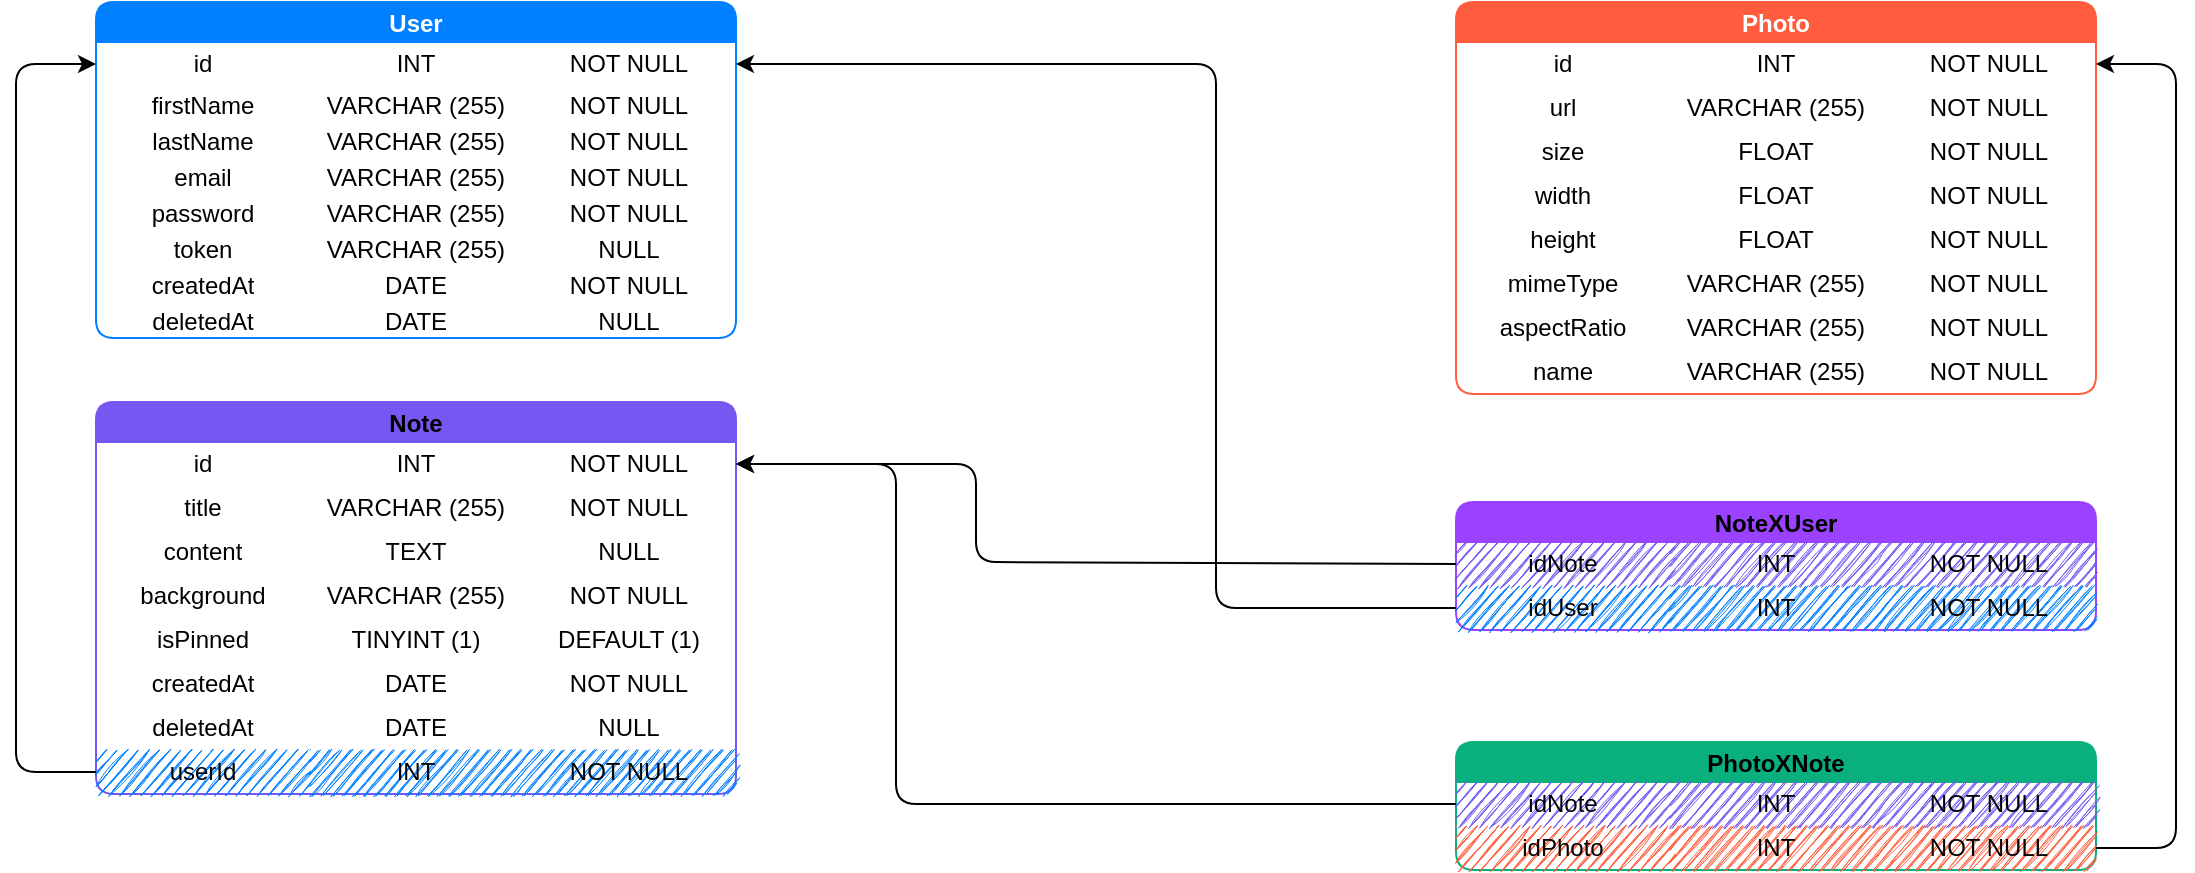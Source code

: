 <mxfile>
    <diagram id="xHjtI5lYbumG9dZo4QJ-" name="Página-1">
        <mxGraphModel dx="1063" dy="782" grid="1" gridSize="10" guides="1" tooltips="1" connect="1" arrows="1" fold="1" page="1" pageScale="1" pageWidth="1169" pageHeight="827" math="0" shadow="0">
            <root>
                <mxCell id="0"/>
                <mxCell id="1" parent="0"/>
                <mxCell id="2" value="User" style="shape=table;startSize=20;container=1;collapsible=0;childLayout=tableLayout;fontStyle=1;align=center;pointerEvents=1;strokeColor=#007FFF;strokeWidth=1;perimeterSpacing=0;swimlaneFillColor=none;fillColor=#007FFF;rounded=1;rowLines=0;columnLines=0;fontColor=#ffffff;sketch=0;" parent="1" vertex="1">
                    <mxGeometry x="80" y="40" width="320" height="168" as="geometry"/>
                </mxCell>
                <mxCell id="3" value="" style="shape=partialRectangle;html=1;whiteSpace=wrap;collapsible=0;dropTarget=0;pointerEvents=0;fillColor=none;top=0;left=0;bottom=0;right=0;points=[[0,0.5],[1,0.5]];portConstraint=eastwest;rounded=1;" parent="2" vertex="1">
                    <mxGeometry y="20" width="320" height="22" as="geometry"/>
                </mxCell>
                <mxCell id="4" value="id" style="shape=partialRectangle;html=1;whiteSpace=wrap;connectable=0;fillColor=none;top=0;left=0;bottom=0;right=0;overflow=hidden;pointerEvents=1;rounded=1;" parent="3" vertex="1">
                    <mxGeometry width="107" height="22" as="geometry">
                        <mxRectangle width="107" height="22" as="alternateBounds"/>
                    </mxGeometry>
                </mxCell>
                <mxCell id="5" value="INT" style="shape=partialRectangle;html=1;whiteSpace=wrap;connectable=0;fillColor=none;top=0;left=0;bottom=0;right=0;overflow=hidden;pointerEvents=1;rounded=1;" parent="3" vertex="1">
                    <mxGeometry x="107" width="106" height="22" as="geometry">
                        <mxRectangle width="106" height="22" as="alternateBounds"/>
                    </mxGeometry>
                </mxCell>
                <mxCell id="6" value="NOT NULL" style="shape=partialRectangle;html=1;whiteSpace=wrap;connectable=0;fillColor=none;top=0;left=0;bottom=0;right=0;overflow=hidden;pointerEvents=1;rounded=1;" parent="3" vertex="1">
                    <mxGeometry x="213" width="107" height="22" as="geometry">
                        <mxRectangle width="107" height="22" as="alternateBounds"/>
                    </mxGeometry>
                </mxCell>
                <mxCell id="11" value="" style="shape=partialRectangle;html=1;whiteSpace=wrap;collapsible=0;dropTarget=0;pointerEvents=0;fillColor=none;top=0;left=0;bottom=0;right=0;points=[[0,0.5],[1,0.5]];portConstraint=eastwest;rounded=1;" parent="2" vertex="1">
                    <mxGeometry y="42" width="320" height="18" as="geometry"/>
                </mxCell>
                <mxCell id="12" value="firstName" style="shape=partialRectangle;html=1;whiteSpace=wrap;connectable=0;fillColor=none;top=0;left=0;bottom=0;right=0;overflow=hidden;pointerEvents=1;rounded=1;" parent="11" vertex="1">
                    <mxGeometry width="107" height="18" as="geometry">
                        <mxRectangle width="107" height="18" as="alternateBounds"/>
                    </mxGeometry>
                </mxCell>
                <mxCell id="13" value="VARCHAR (255)" style="shape=partialRectangle;html=1;whiteSpace=wrap;connectable=0;fillColor=none;top=0;left=0;bottom=0;right=0;overflow=hidden;pointerEvents=1;rounded=1;" parent="11" vertex="1">
                    <mxGeometry x="107" width="106" height="18" as="geometry">
                        <mxRectangle width="106" height="18" as="alternateBounds"/>
                    </mxGeometry>
                </mxCell>
                <mxCell id="14" value="NOT NULL" style="shape=partialRectangle;html=1;whiteSpace=wrap;connectable=0;fillColor=none;top=0;left=0;bottom=0;right=0;overflow=hidden;pointerEvents=1;rounded=1;" parent="11" vertex="1">
                    <mxGeometry x="213" width="107" height="18" as="geometry">
                        <mxRectangle width="107" height="18" as="alternateBounds"/>
                    </mxGeometry>
                </mxCell>
                <mxCell id="62" style="shape=partialRectangle;html=1;whiteSpace=wrap;collapsible=0;dropTarget=0;pointerEvents=0;fillColor=none;top=0;left=0;bottom=0;right=0;points=[[0,0.5],[1,0.5]];portConstraint=eastwest;rounded=1;" parent="2" vertex="1">
                    <mxGeometry y="60" width="320" height="18" as="geometry"/>
                </mxCell>
                <mxCell id="63" value="lastName" style="shape=partialRectangle;html=1;whiteSpace=wrap;connectable=0;fillColor=none;top=0;left=0;bottom=0;right=0;overflow=hidden;pointerEvents=1;rounded=1;" parent="62" vertex="1">
                    <mxGeometry width="107" height="18" as="geometry">
                        <mxRectangle width="107" height="18" as="alternateBounds"/>
                    </mxGeometry>
                </mxCell>
                <mxCell id="64" value="VARCHAR (255)" style="shape=partialRectangle;html=1;whiteSpace=wrap;connectable=0;fillColor=none;top=0;left=0;bottom=0;right=0;overflow=hidden;pointerEvents=1;rounded=1;" parent="62" vertex="1">
                    <mxGeometry x="107" width="106" height="18" as="geometry">
                        <mxRectangle width="106" height="18" as="alternateBounds"/>
                    </mxGeometry>
                </mxCell>
                <mxCell id="65" value="NOT NULL" style="shape=partialRectangle;html=1;whiteSpace=wrap;connectable=0;fillColor=none;top=0;left=0;bottom=0;right=0;overflow=hidden;pointerEvents=1;rounded=1;" parent="62" vertex="1">
                    <mxGeometry x="213" width="107" height="18" as="geometry">
                        <mxRectangle width="107" height="18" as="alternateBounds"/>
                    </mxGeometry>
                </mxCell>
                <mxCell id="198" style="shape=partialRectangle;html=1;whiteSpace=wrap;collapsible=0;dropTarget=0;pointerEvents=0;fillColor=none;top=0;left=0;bottom=0;right=0;points=[[0,0.5],[1,0.5]];portConstraint=eastwest;rounded=1;" vertex="1" parent="2">
                    <mxGeometry y="78" width="320" height="18" as="geometry"/>
                </mxCell>
                <mxCell id="199" value="email" style="shape=partialRectangle;html=1;whiteSpace=wrap;connectable=0;fillColor=none;top=0;left=0;bottom=0;right=0;overflow=hidden;pointerEvents=1;rounded=1;" vertex="1" parent="198">
                    <mxGeometry width="107" height="18" as="geometry">
                        <mxRectangle width="107" height="18" as="alternateBounds"/>
                    </mxGeometry>
                </mxCell>
                <mxCell id="200" value="VARCHAR (255)" style="shape=partialRectangle;html=1;whiteSpace=wrap;connectable=0;fillColor=none;top=0;left=0;bottom=0;right=0;overflow=hidden;pointerEvents=1;rounded=1;" vertex="1" parent="198">
                    <mxGeometry x="107" width="106" height="18" as="geometry">
                        <mxRectangle width="106" height="18" as="alternateBounds"/>
                    </mxGeometry>
                </mxCell>
                <mxCell id="201" value="NOT NULL" style="shape=partialRectangle;html=1;whiteSpace=wrap;connectable=0;fillColor=none;top=0;left=0;bottom=0;right=0;overflow=hidden;pointerEvents=1;rounded=1;" vertex="1" parent="198">
                    <mxGeometry x="213" width="107" height="18" as="geometry">
                        <mxRectangle width="107" height="18" as="alternateBounds"/>
                    </mxGeometry>
                </mxCell>
                <mxCell id="54" style="shape=partialRectangle;html=1;whiteSpace=wrap;collapsible=0;dropTarget=0;pointerEvents=0;fillColor=none;top=0;left=0;bottom=0;right=0;points=[[0,0.5],[1,0.5]];portConstraint=eastwest;rounded=1;" parent="2" vertex="1">
                    <mxGeometry y="96" width="320" height="18" as="geometry"/>
                </mxCell>
                <mxCell id="55" value="password" style="shape=partialRectangle;html=1;whiteSpace=wrap;connectable=0;fillColor=none;top=0;left=0;bottom=0;right=0;overflow=hidden;pointerEvents=1;rounded=1;" parent="54" vertex="1">
                    <mxGeometry width="107" height="18" as="geometry">
                        <mxRectangle width="107" height="18" as="alternateBounds"/>
                    </mxGeometry>
                </mxCell>
                <mxCell id="56" value="VARCHAR (255)" style="shape=partialRectangle;html=1;whiteSpace=wrap;connectable=0;fillColor=none;top=0;left=0;bottom=0;right=0;overflow=hidden;pointerEvents=1;rounded=1;" parent="54" vertex="1">
                    <mxGeometry x="107" width="106" height="18" as="geometry">
                        <mxRectangle width="106" height="18" as="alternateBounds"/>
                    </mxGeometry>
                </mxCell>
                <mxCell id="57" value="NOT NULL" style="shape=partialRectangle;html=1;whiteSpace=wrap;connectable=0;fillColor=none;top=0;left=0;bottom=0;right=0;overflow=hidden;pointerEvents=1;rounded=1;" parent="54" vertex="1">
                    <mxGeometry x="213" width="107" height="18" as="geometry">
                        <mxRectangle width="107" height="18" as="alternateBounds"/>
                    </mxGeometry>
                </mxCell>
                <mxCell id="194" style="shape=partialRectangle;html=1;whiteSpace=wrap;collapsible=0;dropTarget=0;pointerEvents=0;fillColor=none;top=0;left=0;bottom=0;right=0;points=[[0,0.5],[1,0.5]];portConstraint=eastwest;rounded=1;" parent="2" vertex="1">
                    <mxGeometry y="114" width="320" height="18" as="geometry"/>
                </mxCell>
                <mxCell id="195" value="token" style="shape=partialRectangle;html=1;whiteSpace=wrap;connectable=0;fillColor=none;top=0;left=0;bottom=0;right=0;overflow=hidden;pointerEvents=1;rounded=1;" parent="194" vertex="1">
                    <mxGeometry width="107" height="18" as="geometry">
                        <mxRectangle width="107" height="18" as="alternateBounds"/>
                    </mxGeometry>
                </mxCell>
                <mxCell id="196" value="VARCHAR (255)" style="shape=partialRectangle;html=1;whiteSpace=wrap;connectable=0;fillColor=none;top=0;left=0;bottom=0;right=0;overflow=hidden;pointerEvents=1;rounded=1;" parent="194" vertex="1">
                    <mxGeometry x="107" width="106" height="18" as="geometry">
                        <mxRectangle width="106" height="18" as="alternateBounds"/>
                    </mxGeometry>
                </mxCell>
                <mxCell id="197" value="NULL" style="shape=partialRectangle;html=1;whiteSpace=wrap;connectable=0;fillColor=none;top=0;left=0;bottom=0;right=0;overflow=hidden;pointerEvents=1;rounded=1;" parent="194" vertex="1">
                    <mxGeometry x="213" width="107" height="18" as="geometry">
                        <mxRectangle width="107" height="18" as="alternateBounds"/>
                    </mxGeometry>
                </mxCell>
                <mxCell id="99" style="shape=partialRectangle;html=1;whiteSpace=wrap;collapsible=0;dropTarget=0;pointerEvents=0;fillColor=none;top=0;left=0;bottom=0;right=0;points=[[0,0.5],[1,0.5]];portConstraint=eastwest;rounded=1;" parent="2" vertex="1">
                    <mxGeometry y="132" width="320" height="18" as="geometry"/>
                </mxCell>
                <mxCell id="100" value="createdAt" style="shape=partialRectangle;html=1;whiteSpace=wrap;connectable=0;fillColor=none;top=0;left=0;bottom=0;right=0;overflow=hidden;pointerEvents=1;rounded=1;" parent="99" vertex="1">
                    <mxGeometry width="107" height="18" as="geometry">
                        <mxRectangle width="107" height="18" as="alternateBounds"/>
                    </mxGeometry>
                </mxCell>
                <mxCell id="101" value="DATE" style="shape=partialRectangle;html=1;whiteSpace=wrap;connectable=0;fillColor=none;top=0;left=0;bottom=0;right=0;overflow=hidden;pointerEvents=1;rounded=1;" parent="99" vertex="1">
                    <mxGeometry x="107" width="106" height="18" as="geometry">
                        <mxRectangle width="106" height="18" as="alternateBounds"/>
                    </mxGeometry>
                </mxCell>
                <mxCell id="102" value="NOT NULL" style="shape=partialRectangle;html=1;whiteSpace=wrap;connectable=0;fillColor=none;top=0;left=0;bottom=0;right=0;overflow=hidden;pointerEvents=1;rounded=1;" parent="99" vertex="1">
                    <mxGeometry x="213" width="107" height="18" as="geometry">
                        <mxRectangle width="107" height="18" as="alternateBounds"/>
                    </mxGeometry>
                </mxCell>
                <mxCell id="103" style="shape=partialRectangle;html=1;whiteSpace=wrap;collapsible=0;dropTarget=0;pointerEvents=0;fillColor=none;top=0;left=0;bottom=0;right=0;points=[[0,0.5],[1,0.5]];portConstraint=eastwest;rounded=1;" parent="2" vertex="1">
                    <mxGeometry y="150" width="320" height="18" as="geometry"/>
                </mxCell>
                <mxCell id="104" value="deletedAt" style="shape=partialRectangle;html=1;whiteSpace=wrap;connectable=0;fillColor=none;top=0;left=0;bottom=0;right=0;overflow=hidden;pointerEvents=1;rounded=1;" parent="103" vertex="1">
                    <mxGeometry width="107" height="18" as="geometry">
                        <mxRectangle width="107" height="18" as="alternateBounds"/>
                    </mxGeometry>
                </mxCell>
                <mxCell id="105" value="DATE" style="shape=partialRectangle;html=1;whiteSpace=wrap;connectable=0;fillColor=none;top=0;left=0;bottom=0;right=0;overflow=hidden;pointerEvents=1;rounded=1;" parent="103" vertex="1">
                    <mxGeometry x="107" width="106" height="18" as="geometry">
                        <mxRectangle width="106" height="18" as="alternateBounds"/>
                    </mxGeometry>
                </mxCell>
                <mxCell id="106" value="NULL" style="shape=partialRectangle;html=1;whiteSpace=wrap;connectable=0;fillColor=none;top=0;left=0;bottom=0;right=0;overflow=hidden;pointerEvents=1;rounded=1;" parent="103" vertex="1">
                    <mxGeometry x="213" width="107" height="18" as="geometry">
                        <mxRectangle width="107" height="18" as="alternateBounds"/>
                    </mxGeometry>
                </mxCell>
                <mxCell id="66" value="Photo" style="shape=table;startSize=20;container=1;collapsible=0;childLayout=tableLayout;fontStyle=1;align=center;pointerEvents=1;strokeColor=#FF5D3D;strokeWidth=1;perimeterSpacing=0;swimlaneFillColor=none;fillColor=#FF5D3D;rounded=1;rowLines=0;columnLines=0;fontColor=#ffffff;" parent="1" vertex="1">
                    <mxGeometry x="760" y="40" width="320" height="196" as="geometry"/>
                </mxCell>
                <mxCell id="67" value="" style="shape=partialRectangle;html=1;whiteSpace=wrap;collapsible=0;dropTarget=0;pointerEvents=0;fillColor=none;top=0;left=0;bottom=0;right=0;points=[[0,0.5],[1,0.5]];portConstraint=eastwest;rounded=1;" parent="66" vertex="1">
                    <mxGeometry y="20" width="320" height="22" as="geometry"/>
                </mxCell>
                <mxCell id="68" value="id" style="shape=partialRectangle;html=1;whiteSpace=wrap;connectable=0;fillColor=none;top=0;left=0;bottom=0;right=0;overflow=hidden;pointerEvents=1;rounded=1;" parent="67" vertex="1">
                    <mxGeometry width="107" height="22" as="geometry">
                        <mxRectangle width="107" height="22" as="alternateBounds"/>
                    </mxGeometry>
                </mxCell>
                <mxCell id="69" value="INT" style="shape=partialRectangle;html=1;whiteSpace=wrap;connectable=0;fillColor=none;top=0;left=0;bottom=0;right=0;overflow=hidden;pointerEvents=1;rounded=1;" parent="67" vertex="1">
                    <mxGeometry x="107" width="106" height="22" as="geometry">
                        <mxRectangle width="106" height="22" as="alternateBounds"/>
                    </mxGeometry>
                </mxCell>
                <mxCell id="70" value="NOT NULL" style="shape=partialRectangle;html=1;whiteSpace=wrap;connectable=0;fillColor=none;top=0;left=0;bottom=0;right=0;overflow=hidden;pointerEvents=1;rounded=1;" parent="67" vertex="1">
                    <mxGeometry x="213" width="107" height="22" as="geometry">
                        <mxRectangle width="107" height="22" as="alternateBounds"/>
                    </mxGeometry>
                </mxCell>
                <mxCell id="71" style="shape=partialRectangle;html=1;whiteSpace=wrap;collapsible=0;dropTarget=0;pointerEvents=0;fillColor=none;top=0;left=0;bottom=0;right=0;points=[[0,0.5],[1,0.5]];portConstraint=eastwest;rounded=1;" parent="66" vertex="1">
                    <mxGeometry y="42" width="320" height="22" as="geometry"/>
                </mxCell>
                <mxCell id="72" value="url" style="shape=partialRectangle;html=1;whiteSpace=wrap;connectable=0;fillColor=none;top=0;left=0;bottom=0;right=0;overflow=hidden;pointerEvents=1;rounded=1;" parent="71" vertex="1">
                    <mxGeometry width="107" height="22" as="geometry">
                        <mxRectangle width="107" height="22" as="alternateBounds"/>
                    </mxGeometry>
                </mxCell>
                <mxCell id="73" value="VARCHAR (255)" style="shape=partialRectangle;html=1;whiteSpace=wrap;connectable=0;fillColor=none;top=0;left=0;bottom=0;right=0;overflow=hidden;pointerEvents=1;rounded=1;" parent="71" vertex="1">
                    <mxGeometry x="107" width="106" height="22" as="geometry">
                        <mxRectangle width="106" height="22" as="alternateBounds"/>
                    </mxGeometry>
                </mxCell>
                <mxCell id="74" value="NOT NULL" style="shape=partialRectangle;html=1;whiteSpace=wrap;connectable=0;fillColor=none;top=0;left=0;bottom=0;right=0;overflow=hidden;pointerEvents=1;rounded=1;" parent="71" vertex="1">
                    <mxGeometry x="213" width="107" height="22" as="geometry">
                        <mxRectangle width="107" height="22" as="alternateBounds"/>
                    </mxGeometry>
                </mxCell>
                <mxCell id="75" style="shape=partialRectangle;html=1;whiteSpace=wrap;collapsible=0;dropTarget=0;pointerEvents=0;fillColor=none;top=0;left=0;bottom=0;right=0;points=[[0,0.5],[1,0.5]];portConstraint=eastwest;rounded=1;" parent="66" vertex="1">
                    <mxGeometry y="64" width="320" height="22" as="geometry"/>
                </mxCell>
                <mxCell id="76" value="size" style="shape=partialRectangle;html=1;whiteSpace=wrap;connectable=0;fillColor=none;top=0;left=0;bottom=0;right=0;overflow=hidden;pointerEvents=1;rounded=1;" parent="75" vertex="1">
                    <mxGeometry width="107" height="22" as="geometry">
                        <mxRectangle width="107" height="22" as="alternateBounds"/>
                    </mxGeometry>
                </mxCell>
                <mxCell id="77" value="FLOAT" style="shape=partialRectangle;html=1;whiteSpace=wrap;connectable=0;fillColor=none;top=0;left=0;bottom=0;right=0;overflow=hidden;pointerEvents=1;rounded=1;" parent="75" vertex="1">
                    <mxGeometry x="107" width="106" height="22" as="geometry">
                        <mxRectangle width="106" height="22" as="alternateBounds"/>
                    </mxGeometry>
                </mxCell>
                <mxCell id="78" value="NOT NULL" style="shape=partialRectangle;html=1;whiteSpace=wrap;connectable=0;fillColor=none;top=0;left=0;bottom=0;right=0;overflow=hidden;pointerEvents=1;rounded=1;" parent="75" vertex="1">
                    <mxGeometry x="213" width="107" height="22" as="geometry">
                        <mxRectangle width="107" height="22" as="alternateBounds"/>
                    </mxGeometry>
                </mxCell>
                <mxCell id="79" style="shape=partialRectangle;html=1;whiteSpace=wrap;collapsible=0;dropTarget=0;pointerEvents=0;fillColor=none;top=0;left=0;bottom=0;right=0;points=[[0,0.5],[1,0.5]];portConstraint=eastwest;rounded=1;" parent="66" vertex="1">
                    <mxGeometry y="86" width="320" height="22" as="geometry"/>
                </mxCell>
                <mxCell id="80" value="width" style="shape=partialRectangle;html=1;whiteSpace=wrap;connectable=0;fillColor=none;top=0;left=0;bottom=0;right=0;overflow=hidden;pointerEvents=1;rounded=1;" parent="79" vertex="1">
                    <mxGeometry width="107" height="22" as="geometry">
                        <mxRectangle width="107" height="22" as="alternateBounds"/>
                    </mxGeometry>
                </mxCell>
                <mxCell id="81" value="FLOAT" style="shape=partialRectangle;html=1;whiteSpace=wrap;connectable=0;fillColor=none;top=0;left=0;bottom=0;right=0;overflow=hidden;pointerEvents=1;rounded=1;" parent="79" vertex="1">
                    <mxGeometry x="107" width="106" height="22" as="geometry">
                        <mxRectangle width="106" height="22" as="alternateBounds"/>
                    </mxGeometry>
                </mxCell>
                <mxCell id="82" value="NOT NULL" style="shape=partialRectangle;html=1;whiteSpace=wrap;connectable=0;fillColor=none;top=0;left=0;bottom=0;right=0;overflow=hidden;pointerEvents=1;rounded=1;" parent="79" vertex="1">
                    <mxGeometry x="213" width="107" height="22" as="geometry">
                        <mxRectangle width="107" height="22" as="alternateBounds"/>
                    </mxGeometry>
                </mxCell>
                <mxCell id="83" style="shape=partialRectangle;html=1;whiteSpace=wrap;collapsible=0;dropTarget=0;pointerEvents=0;fillColor=none;top=0;left=0;bottom=0;right=0;points=[[0,0.5],[1,0.5]];portConstraint=eastwest;rounded=1;" parent="66" vertex="1">
                    <mxGeometry y="108" width="320" height="22" as="geometry"/>
                </mxCell>
                <mxCell id="84" value="height" style="shape=partialRectangle;html=1;whiteSpace=wrap;connectable=0;fillColor=none;top=0;left=0;bottom=0;right=0;overflow=hidden;pointerEvents=1;rounded=1;" parent="83" vertex="1">
                    <mxGeometry width="107" height="22" as="geometry">
                        <mxRectangle width="107" height="22" as="alternateBounds"/>
                    </mxGeometry>
                </mxCell>
                <mxCell id="85" value="FLOAT" style="shape=partialRectangle;html=1;whiteSpace=wrap;connectable=0;fillColor=none;top=0;left=0;bottom=0;right=0;overflow=hidden;pointerEvents=1;rounded=1;" parent="83" vertex="1">
                    <mxGeometry x="107" width="106" height="22" as="geometry">
                        <mxRectangle width="106" height="22" as="alternateBounds"/>
                    </mxGeometry>
                </mxCell>
                <mxCell id="86" value="NOT NULL" style="shape=partialRectangle;html=1;whiteSpace=wrap;connectable=0;fillColor=none;top=0;left=0;bottom=0;right=0;overflow=hidden;pointerEvents=1;rounded=1;" parent="83" vertex="1">
                    <mxGeometry x="213" width="107" height="22" as="geometry">
                        <mxRectangle width="107" height="22" as="alternateBounds"/>
                    </mxGeometry>
                </mxCell>
                <mxCell id="87" style="shape=partialRectangle;html=1;whiteSpace=wrap;collapsible=0;dropTarget=0;pointerEvents=0;fillColor=none;top=0;left=0;bottom=0;right=0;points=[[0,0.5],[1,0.5]];portConstraint=eastwest;rounded=1;" parent="66" vertex="1">
                    <mxGeometry y="130" width="320" height="22" as="geometry"/>
                </mxCell>
                <mxCell id="88" value="mimeType" style="shape=partialRectangle;html=1;whiteSpace=wrap;connectable=0;fillColor=none;top=0;left=0;bottom=0;right=0;overflow=hidden;pointerEvents=1;rounded=1;" parent="87" vertex="1">
                    <mxGeometry width="107" height="22" as="geometry">
                        <mxRectangle width="107" height="22" as="alternateBounds"/>
                    </mxGeometry>
                </mxCell>
                <mxCell id="89" value="VARCHAR (255)" style="shape=partialRectangle;html=1;whiteSpace=wrap;connectable=0;fillColor=none;top=0;left=0;bottom=0;right=0;overflow=hidden;pointerEvents=1;rounded=1;" parent="87" vertex="1">
                    <mxGeometry x="107" width="106" height="22" as="geometry">
                        <mxRectangle width="106" height="22" as="alternateBounds"/>
                    </mxGeometry>
                </mxCell>
                <mxCell id="90" value="NOT NULL" style="shape=partialRectangle;html=1;whiteSpace=wrap;connectable=0;fillColor=none;top=0;left=0;bottom=0;right=0;overflow=hidden;pointerEvents=1;rounded=1;strokeColor=#FF5D3D;" parent="87" vertex="1">
                    <mxGeometry x="213" width="107" height="22" as="geometry">
                        <mxRectangle width="107" height="22" as="alternateBounds"/>
                    </mxGeometry>
                </mxCell>
                <mxCell id="91" style="shape=partialRectangle;html=1;whiteSpace=wrap;collapsible=0;dropTarget=0;pointerEvents=0;fillColor=none;top=0;left=0;bottom=0;right=0;points=[[0,0.5],[1,0.5]];portConstraint=eastwest;rounded=1;" parent="66" vertex="1">
                    <mxGeometry y="152" width="320" height="22" as="geometry"/>
                </mxCell>
                <mxCell id="92" value="aspectRatio" style="shape=partialRectangle;html=1;whiteSpace=wrap;connectable=0;fillColor=none;top=0;left=0;bottom=0;right=0;overflow=hidden;pointerEvents=1;rounded=1;" parent="91" vertex="1">
                    <mxGeometry width="107" height="22" as="geometry">
                        <mxRectangle width="107" height="22" as="alternateBounds"/>
                    </mxGeometry>
                </mxCell>
                <mxCell id="93" value="VARCHAR (255)" style="shape=partialRectangle;html=1;whiteSpace=wrap;connectable=0;fillColor=none;top=0;left=0;bottom=0;right=0;overflow=hidden;pointerEvents=1;rounded=1;" parent="91" vertex="1">
                    <mxGeometry x="107" width="106" height="22" as="geometry">
                        <mxRectangle width="106" height="22" as="alternateBounds"/>
                    </mxGeometry>
                </mxCell>
                <mxCell id="94" value="NOT NULL" style="shape=partialRectangle;html=1;whiteSpace=wrap;connectable=0;fillColor=none;top=0;left=0;bottom=0;right=0;overflow=hidden;pointerEvents=1;rounded=1;" parent="91" vertex="1">
                    <mxGeometry x="213" width="107" height="22" as="geometry">
                        <mxRectangle width="107" height="22" as="alternateBounds"/>
                    </mxGeometry>
                </mxCell>
                <mxCell id="95" style="shape=partialRectangle;html=1;whiteSpace=wrap;collapsible=0;dropTarget=0;pointerEvents=0;fillColor=none;top=0;left=0;bottom=0;right=0;points=[[0,0.5],[1,0.5]];portConstraint=eastwest;rounded=1;" parent="66" vertex="1">
                    <mxGeometry y="174" width="320" height="22" as="geometry"/>
                </mxCell>
                <mxCell id="96" value="name" style="shape=partialRectangle;html=1;whiteSpace=wrap;connectable=0;fillColor=none;top=0;left=0;bottom=0;right=0;overflow=hidden;pointerEvents=1;rounded=1;" parent="95" vertex="1">
                    <mxGeometry width="107" height="22" as="geometry">
                        <mxRectangle width="107" height="22" as="alternateBounds"/>
                    </mxGeometry>
                </mxCell>
                <mxCell id="97" value="VARCHAR (255)" style="shape=partialRectangle;html=1;whiteSpace=wrap;connectable=0;fillColor=none;top=0;left=0;bottom=0;right=0;overflow=hidden;pointerEvents=1;rounded=1;" parent="95" vertex="1">
                    <mxGeometry x="107" width="106" height="22" as="geometry">
                        <mxRectangle width="106" height="22" as="alternateBounds"/>
                    </mxGeometry>
                </mxCell>
                <mxCell id="98" value="NOT NULL" style="shape=partialRectangle;html=1;whiteSpace=wrap;connectable=0;fillColor=none;top=0;left=0;bottom=0;right=0;overflow=hidden;pointerEvents=1;rounded=1;" parent="95" vertex="1">
                    <mxGeometry x="213" width="107" height="22" as="geometry">
                        <mxRectangle width="107" height="22" as="alternateBounds"/>
                    </mxGeometry>
                </mxCell>
                <mxCell id="107" value="Note" style="shape=table;startSize=20;container=1;collapsible=0;childLayout=tableLayout;fontStyle=1;align=center;pointerEvents=1;strokeColor=#7657F2;strokeWidth=1;perimeterSpacing=0;swimlaneFillColor=none;gradientColor=none;fillColor=#7657F2;rounded=1;rowLines=0;columnLines=0;" parent="1" vertex="1">
                    <mxGeometry x="80" y="240" width="320" height="196" as="geometry"/>
                </mxCell>
                <mxCell id="108" value="" style="shape=partialRectangle;html=1;whiteSpace=wrap;collapsible=0;dropTarget=0;pointerEvents=0;fillColor=none;top=0;left=0;bottom=0;right=0;points=[[0,0.5],[1,0.5]];portConstraint=eastwest;rounded=1;" parent="107" vertex="1">
                    <mxGeometry y="20" width="320" height="22" as="geometry"/>
                </mxCell>
                <mxCell id="109" value="id" style="shape=partialRectangle;html=1;whiteSpace=wrap;connectable=0;fillColor=none;top=0;left=0;bottom=0;right=0;overflow=hidden;pointerEvents=1;rounded=1;" parent="108" vertex="1">
                    <mxGeometry width="107" height="22" as="geometry">
                        <mxRectangle width="107" height="22" as="alternateBounds"/>
                    </mxGeometry>
                </mxCell>
                <mxCell id="110" value="INT" style="shape=partialRectangle;html=1;whiteSpace=wrap;connectable=0;fillColor=none;top=0;left=0;bottom=0;right=0;overflow=hidden;pointerEvents=1;rounded=1;" parent="108" vertex="1">
                    <mxGeometry x="107" width="106" height="22" as="geometry">
                        <mxRectangle width="106" height="22" as="alternateBounds"/>
                    </mxGeometry>
                </mxCell>
                <mxCell id="111" value="NOT NULL" style="shape=partialRectangle;html=1;whiteSpace=wrap;connectable=0;fillColor=none;top=0;left=0;bottom=0;right=0;overflow=hidden;pointerEvents=1;rounded=1;" parent="108" vertex="1">
                    <mxGeometry x="213" width="107" height="22" as="geometry">
                        <mxRectangle width="107" height="22" as="alternateBounds"/>
                    </mxGeometry>
                </mxCell>
                <mxCell id="112" style="shape=partialRectangle;html=1;whiteSpace=wrap;collapsible=0;dropTarget=0;pointerEvents=0;fillColor=none;top=0;left=0;bottom=0;right=0;points=[[0,0.5],[1,0.5]];portConstraint=eastwest;rounded=1;" parent="107" vertex="1">
                    <mxGeometry y="42" width="320" height="22" as="geometry"/>
                </mxCell>
                <mxCell id="113" value="title" style="shape=partialRectangle;html=1;whiteSpace=wrap;connectable=0;fillColor=none;top=0;left=0;bottom=0;right=0;overflow=hidden;pointerEvents=1;rounded=1;" parent="112" vertex="1">
                    <mxGeometry width="107" height="22" as="geometry">
                        <mxRectangle width="107" height="22" as="alternateBounds"/>
                    </mxGeometry>
                </mxCell>
                <mxCell id="114" value="VARCHAR (255)" style="shape=partialRectangle;html=1;whiteSpace=wrap;connectable=0;fillColor=none;top=0;left=0;bottom=0;right=0;overflow=hidden;pointerEvents=1;rounded=1;" parent="112" vertex="1">
                    <mxGeometry x="107" width="106" height="22" as="geometry">
                        <mxRectangle width="106" height="22" as="alternateBounds"/>
                    </mxGeometry>
                </mxCell>
                <mxCell id="115" value="NOT NULL" style="shape=partialRectangle;html=1;whiteSpace=wrap;connectable=0;fillColor=none;top=0;left=0;bottom=0;right=0;overflow=hidden;pointerEvents=1;rounded=1;" parent="112" vertex="1">
                    <mxGeometry x="213" width="107" height="22" as="geometry">
                        <mxRectangle width="107" height="22" as="alternateBounds"/>
                    </mxGeometry>
                </mxCell>
                <mxCell id="128" style="shape=partialRectangle;html=1;whiteSpace=wrap;collapsible=0;dropTarget=0;pointerEvents=0;fillColor=none;top=0;left=0;bottom=0;right=0;points=[[0,0.5],[1,0.5]];portConstraint=eastwest;rounded=1;" parent="107" vertex="1">
                    <mxGeometry y="64" width="320" height="22" as="geometry"/>
                </mxCell>
                <mxCell id="129" value="content" style="shape=partialRectangle;html=1;whiteSpace=wrap;connectable=0;fillColor=none;top=0;left=0;bottom=0;right=0;overflow=hidden;pointerEvents=1;rounded=1;" parent="128" vertex="1">
                    <mxGeometry width="107" height="22" as="geometry">
                        <mxRectangle width="107" height="22" as="alternateBounds"/>
                    </mxGeometry>
                </mxCell>
                <mxCell id="130" value="TEXT" style="shape=partialRectangle;html=1;whiteSpace=wrap;connectable=0;fillColor=none;top=0;left=0;bottom=0;right=0;overflow=hidden;pointerEvents=1;rounded=1;" parent="128" vertex="1">
                    <mxGeometry x="107" width="106" height="22" as="geometry">
                        <mxRectangle width="106" height="22" as="alternateBounds"/>
                    </mxGeometry>
                </mxCell>
                <mxCell id="131" value="NULL" style="shape=partialRectangle;html=1;whiteSpace=wrap;connectable=0;fillColor=none;top=0;left=0;bottom=0;right=0;overflow=hidden;pointerEvents=1;rounded=1;" parent="128" vertex="1">
                    <mxGeometry x="213" width="107" height="22" as="geometry">
                        <mxRectangle width="107" height="22" as="alternateBounds"/>
                    </mxGeometry>
                </mxCell>
                <mxCell id="161" style="shape=partialRectangle;html=1;whiteSpace=wrap;collapsible=0;dropTarget=0;pointerEvents=0;fillColor=none;top=0;left=0;bottom=0;right=0;points=[[0,0.5],[1,0.5]];portConstraint=eastwest;rounded=1;" parent="107" vertex="1">
                    <mxGeometry y="86" width="320" height="22" as="geometry"/>
                </mxCell>
                <mxCell id="162" value="background" style="shape=partialRectangle;html=1;whiteSpace=wrap;connectable=0;fillColor=none;top=0;left=0;bottom=0;right=0;overflow=hidden;pointerEvents=1;rounded=1;" parent="161" vertex="1">
                    <mxGeometry width="107" height="22" as="geometry">
                        <mxRectangle width="107" height="22" as="alternateBounds"/>
                    </mxGeometry>
                </mxCell>
                <mxCell id="163" value="VARCHAR (255)" style="shape=partialRectangle;html=1;whiteSpace=wrap;connectable=0;fillColor=none;top=0;left=0;bottom=0;right=0;overflow=hidden;pointerEvents=1;rounded=1;" parent="161" vertex="1">
                    <mxGeometry x="107" width="106" height="22" as="geometry">
                        <mxRectangle width="106" height="22" as="alternateBounds"/>
                    </mxGeometry>
                </mxCell>
                <mxCell id="164" value="NOT NULL" style="shape=partialRectangle;html=1;whiteSpace=wrap;connectable=0;fillColor=none;top=0;left=0;bottom=0;right=0;overflow=hidden;pointerEvents=1;rounded=1;" parent="161" vertex="1">
                    <mxGeometry x="213" width="107" height="22" as="geometry">
                        <mxRectangle width="107" height="22" as="alternateBounds"/>
                    </mxGeometry>
                </mxCell>
                <mxCell id="190" style="shape=partialRectangle;html=1;whiteSpace=wrap;collapsible=0;dropTarget=0;pointerEvents=0;fillColor=none;top=0;left=0;bottom=0;right=0;points=[[0,0.5],[1,0.5]];portConstraint=eastwest;rounded=1;" parent="107" vertex="1">
                    <mxGeometry y="108" width="320" height="22" as="geometry"/>
                </mxCell>
                <mxCell id="191" value="isPinned" style="shape=partialRectangle;html=1;whiteSpace=wrap;connectable=0;fillColor=none;top=0;left=0;bottom=0;right=0;overflow=hidden;pointerEvents=1;rounded=1;" parent="190" vertex="1">
                    <mxGeometry width="107" height="22" as="geometry">
                        <mxRectangle width="107" height="22" as="alternateBounds"/>
                    </mxGeometry>
                </mxCell>
                <mxCell id="192" value="&lt;span&gt;TINYINT (1)&lt;/span&gt;" style="shape=partialRectangle;html=1;whiteSpace=wrap;connectable=0;fillColor=none;top=0;left=0;bottom=0;right=0;overflow=hidden;pointerEvents=1;rounded=1;" parent="190" vertex="1">
                    <mxGeometry x="107" width="106" height="22" as="geometry">
                        <mxRectangle width="106" height="22" as="alternateBounds"/>
                    </mxGeometry>
                </mxCell>
                <mxCell id="193" value="&lt;span&gt;DEFAULT (1)&lt;/span&gt;" style="shape=partialRectangle;html=1;whiteSpace=wrap;connectable=0;fillColor=none;top=0;left=0;bottom=0;right=0;overflow=hidden;pointerEvents=1;rounded=1;" parent="190" vertex="1">
                    <mxGeometry x="213" width="107" height="22" as="geometry">
                        <mxRectangle width="107" height="22" as="alternateBounds"/>
                    </mxGeometry>
                </mxCell>
                <mxCell id="178" style="shape=partialRectangle;html=1;whiteSpace=wrap;collapsible=0;dropTarget=0;pointerEvents=0;fillColor=none;top=0;left=0;bottom=0;right=0;points=[[0,0.5],[1,0.5]];portConstraint=eastwest;rounded=1;" parent="107" vertex="1">
                    <mxGeometry y="130" width="320" height="22" as="geometry"/>
                </mxCell>
                <mxCell id="179" value="createdAt" style="shape=partialRectangle;html=1;whiteSpace=wrap;connectable=0;fillColor=none;top=0;left=0;bottom=0;right=0;overflow=hidden;pointerEvents=1;rounded=1;" parent="178" vertex="1">
                    <mxGeometry width="107" height="22" as="geometry">
                        <mxRectangle width="107" height="22" as="alternateBounds"/>
                    </mxGeometry>
                </mxCell>
                <mxCell id="180" value="DATE" style="shape=partialRectangle;html=1;whiteSpace=wrap;connectable=0;fillColor=none;top=0;left=0;bottom=0;right=0;overflow=hidden;pointerEvents=1;rounded=1;" parent="178" vertex="1">
                    <mxGeometry x="107" width="106" height="22" as="geometry">
                        <mxRectangle width="106" height="22" as="alternateBounds"/>
                    </mxGeometry>
                </mxCell>
                <mxCell id="181" value="NOT NULL" style="shape=partialRectangle;html=1;whiteSpace=wrap;connectable=0;fillColor=none;top=0;left=0;bottom=0;right=0;overflow=hidden;pointerEvents=1;rounded=1;" parent="178" vertex="1">
                    <mxGeometry x="213" width="107" height="22" as="geometry">
                        <mxRectangle width="107" height="22" as="alternateBounds"/>
                    </mxGeometry>
                </mxCell>
                <mxCell id="174" style="shape=partialRectangle;html=1;whiteSpace=wrap;collapsible=0;dropTarget=0;pointerEvents=0;fillColor=none;top=0;left=0;bottom=0;right=0;points=[[0,0.5],[1,0.5]];portConstraint=eastwest;rounded=1;" parent="107" vertex="1">
                    <mxGeometry y="152" width="320" height="22" as="geometry"/>
                </mxCell>
                <mxCell id="175" value="deletedAt" style="shape=partialRectangle;html=1;whiteSpace=wrap;connectable=0;fillColor=none;top=0;left=0;bottom=0;right=0;overflow=hidden;pointerEvents=1;rounded=1;" parent="174" vertex="1">
                    <mxGeometry width="107" height="22" as="geometry">
                        <mxRectangle width="107" height="22" as="alternateBounds"/>
                    </mxGeometry>
                </mxCell>
                <mxCell id="176" value="DATE" style="shape=partialRectangle;html=1;whiteSpace=wrap;connectable=0;fillColor=none;top=0;left=0;bottom=0;right=0;overflow=hidden;pointerEvents=1;rounded=1;" parent="174" vertex="1">
                    <mxGeometry x="107" width="106" height="22" as="geometry">
                        <mxRectangle width="106" height="22" as="alternateBounds"/>
                    </mxGeometry>
                </mxCell>
                <mxCell id="177" value="NULL" style="shape=partialRectangle;html=1;whiteSpace=wrap;connectable=0;fillColor=none;top=0;left=0;bottom=0;right=0;overflow=hidden;pointerEvents=1;rounded=1;" parent="174" vertex="1">
                    <mxGeometry x="213" width="107" height="22" as="geometry">
                        <mxRectangle width="107" height="22" as="alternateBounds"/>
                    </mxGeometry>
                </mxCell>
                <mxCell id="132" style="shape=partialRectangle;html=1;whiteSpace=wrap;collapsible=0;dropTarget=0;pointerEvents=0;fillColor=#007FFF;top=0;left=0;bottom=0;right=0;points=[[0,0.5],[1,0.5]];portConstraint=eastwest;rounded=1;gradientColor=none;sketch=1;" parent="107" vertex="1">
                    <mxGeometry y="174" width="320" height="22" as="geometry"/>
                </mxCell>
                <mxCell id="133" value="userId" style="shape=partialRectangle;html=1;whiteSpace=wrap;connectable=0;fillColor=#007FFF;top=0;left=0;bottom=0;right=0;overflow=hidden;pointerEvents=1;rounded=1;gradientColor=none;sketch=1;" parent="132" vertex="1">
                    <mxGeometry width="107" height="22" as="geometry">
                        <mxRectangle width="107" height="22" as="alternateBounds"/>
                    </mxGeometry>
                </mxCell>
                <mxCell id="134" value="INT" style="shape=partialRectangle;html=1;whiteSpace=wrap;connectable=0;fillColor=#007FFF;top=0;left=0;bottom=0;right=0;overflow=hidden;pointerEvents=1;rounded=1;gradientColor=none;sketch=1;" parent="132" vertex="1">
                    <mxGeometry x="107" width="106" height="22" as="geometry">
                        <mxRectangle width="106" height="22" as="alternateBounds"/>
                    </mxGeometry>
                </mxCell>
                <mxCell id="135" value="NOT NULL" style="shape=partialRectangle;html=1;whiteSpace=wrap;connectable=0;fillColor=#007FFF;top=0;left=0;bottom=0;right=0;overflow=hidden;pointerEvents=1;rounded=1;gradientColor=none;sketch=1;" parent="132" vertex="1">
                    <mxGeometry x="213" width="107" height="22" as="geometry">
                        <mxRectangle width="107" height="22" as="alternateBounds"/>
                    </mxGeometry>
                </mxCell>
                <mxCell id="140" value="NoteXUser" style="shape=table;startSize=20;container=1;collapsible=0;childLayout=tableLayout;fontStyle=1;align=center;pointerEvents=1;strokeColor=#9A42FF;strokeWidth=1;perimeterSpacing=0;swimlaneFillColor=none;gradientColor=none;fillColor=#9A42FF;rounded=1;rowLines=0;columnLines=0;" parent="1" vertex="1">
                    <mxGeometry x="760" y="290" width="320" height="64" as="geometry"/>
                </mxCell>
                <mxCell id="141" value="" style="shape=partialRectangle;html=1;whiteSpace=wrap;collapsible=0;dropTarget=0;pointerEvents=0;fillColor=#7657F2;top=0;left=0;bottom=0;right=0;points=[[0,0.5],[1,0.5]];portConstraint=eastwest;rounded=1;sketch=1;" parent="140" vertex="1">
                    <mxGeometry y="20" width="320" height="22" as="geometry"/>
                </mxCell>
                <mxCell id="142" value="idNote" style="shape=partialRectangle;html=1;whiteSpace=wrap;connectable=0;fillColor=#7657F2;top=0;left=0;bottom=0;right=0;overflow=hidden;pointerEvents=1;rounded=1;sketch=1;" parent="141" vertex="1">
                    <mxGeometry width="107" height="22" as="geometry">
                        <mxRectangle width="107" height="22" as="alternateBounds"/>
                    </mxGeometry>
                </mxCell>
                <mxCell id="143" value="INT" style="shape=partialRectangle;html=1;whiteSpace=wrap;connectable=0;fillColor=#7657F2;top=0;left=0;bottom=0;right=0;overflow=hidden;pointerEvents=1;rounded=1;sketch=1;" parent="141" vertex="1">
                    <mxGeometry x="107" width="106" height="22" as="geometry">
                        <mxRectangle width="106" height="22" as="alternateBounds"/>
                    </mxGeometry>
                </mxCell>
                <mxCell id="144" value="NOT NULL" style="shape=partialRectangle;html=1;whiteSpace=wrap;connectable=0;fillColor=#7657F2;top=0;left=0;bottom=0;right=0;overflow=hidden;pointerEvents=1;rounded=1;sketch=1;" parent="141" vertex="1">
                    <mxGeometry x="213" width="107" height="22" as="geometry">
                        <mxRectangle width="107" height="22" as="alternateBounds"/>
                    </mxGeometry>
                </mxCell>
                <mxCell id="157" style="shape=partialRectangle;html=1;whiteSpace=wrap;collapsible=0;dropTarget=0;pointerEvents=0;fillColor=#007FFF;top=0;left=0;bottom=0;right=0;points=[[0,0.5],[1,0.5]];portConstraint=eastwest;rounded=1;sketch=1;" parent="140" vertex="1">
                    <mxGeometry y="42" width="320" height="22" as="geometry"/>
                </mxCell>
                <mxCell id="158" value="idUser" style="shape=partialRectangle;html=1;whiteSpace=wrap;connectable=0;fillColor=#007FFF;top=0;left=0;bottom=0;right=0;overflow=hidden;pointerEvents=1;rounded=1;sketch=1;" parent="157" vertex="1">
                    <mxGeometry width="107" height="22" as="geometry">
                        <mxRectangle width="107" height="22" as="alternateBounds"/>
                    </mxGeometry>
                </mxCell>
                <mxCell id="159" value="INT" style="shape=partialRectangle;html=1;whiteSpace=wrap;connectable=0;fillColor=#007FFF;top=0;left=0;bottom=0;right=0;overflow=hidden;pointerEvents=1;rounded=1;sketch=1;" parent="157" vertex="1">
                    <mxGeometry x="107" width="106" height="22" as="geometry">
                        <mxRectangle width="106" height="22" as="alternateBounds"/>
                    </mxGeometry>
                </mxCell>
                <mxCell id="160" value="NOT NULL" style="shape=partialRectangle;html=1;whiteSpace=wrap;connectable=0;fillColor=#007FFF;top=0;left=0;bottom=0;right=0;overflow=hidden;pointerEvents=1;rounded=1;sketch=1;" parent="157" vertex="1">
                    <mxGeometry x="213" width="107" height="22" as="geometry">
                        <mxRectangle width="107" height="22" as="alternateBounds"/>
                    </mxGeometry>
                </mxCell>
                <mxCell id="165" value="PhotoXNote" style="shape=table;startSize=20;container=1;collapsible=0;childLayout=tableLayout;fontStyle=1;align=center;pointerEvents=1;strokeColor=#09B07E;strokeWidth=1;perimeterSpacing=0;swimlaneFillColor=none;gradientColor=none;fillColor=#09B07E;rounded=1;rowLines=0;columnLines=0;" parent="1" vertex="1">
                    <mxGeometry x="760" y="410" width="320" height="64" as="geometry"/>
                </mxCell>
                <mxCell id="166" value="" style="shape=partialRectangle;html=1;whiteSpace=wrap;collapsible=0;dropTarget=0;pointerEvents=0;fillColor=#7657F2;top=0;left=0;bottom=0;right=0;points=[[0,0.5],[1,0.5]];portConstraint=eastwest;rounded=1;sketch=1;" parent="165" vertex="1">
                    <mxGeometry y="20" width="320" height="22" as="geometry"/>
                </mxCell>
                <mxCell id="167" value="idNote" style="shape=partialRectangle;html=1;whiteSpace=wrap;connectable=0;fillColor=#7657F2;top=0;left=0;bottom=0;right=0;overflow=hidden;pointerEvents=1;rounded=1;sketch=1;" parent="166" vertex="1">
                    <mxGeometry width="107" height="22" as="geometry">
                        <mxRectangle width="107" height="22" as="alternateBounds"/>
                    </mxGeometry>
                </mxCell>
                <mxCell id="168" value="INT" style="shape=partialRectangle;html=1;whiteSpace=wrap;connectable=0;fillColor=#7657F2;top=0;left=0;bottom=0;right=0;overflow=hidden;pointerEvents=1;rounded=1;sketch=1;" parent="166" vertex="1">
                    <mxGeometry x="107" width="106" height="22" as="geometry">
                        <mxRectangle width="106" height="22" as="alternateBounds"/>
                    </mxGeometry>
                </mxCell>
                <mxCell id="169" value="NOT NULL" style="shape=partialRectangle;html=1;whiteSpace=wrap;connectable=0;fillColor=#7657F2;top=0;left=0;bottom=0;right=0;overflow=hidden;pointerEvents=1;rounded=1;sketch=1;" parent="166" vertex="1">
                    <mxGeometry x="213" width="107" height="22" as="geometry">
                        <mxRectangle width="107" height="22" as="alternateBounds"/>
                    </mxGeometry>
                </mxCell>
                <mxCell id="170" style="shape=partialRectangle;html=1;whiteSpace=wrap;collapsible=0;dropTarget=0;pointerEvents=0;fillColor=#FF5D3D;top=0;left=0;bottom=0;right=0;points=[[0,0.5],[1,0.5]];portConstraint=eastwest;rounded=1;sketch=1;" parent="165" vertex="1">
                    <mxGeometry y="42" width="320" height="22" as="geometry"/>
                </mxCell>
                <mxCell id="171" value="idPhoto" style="shape=partialRectangle;html=1;whiteSpace=wrap;connectable=0;fillColor=#FF5D3D;top=0;left=0;bottom=0;right=0;overflow=hidden;pointerEvents=1;rounded=1;sketch=1;" parent="170" vertex="1">
                    <mxGeometry width="107" height="22" as="geometry">
                        <mxRectangle width="107" height="22" as="alternateBounds"/>
                    </mxGeometry>
                </mxCell>
                <mxCell id="172" value="INT" style="shape=partialRectangle;html=1;whiteSpace=wrap;connectable=0;fillColor=#FF5D3D;top=0;left=0;bottom=0;right=0;overflow=hidden;pointerEvents=1;rounded=1;sketch=1;" parent="170" vertex="1">
                    <mxGeometry x="107" width="106" height="22" as="geometry">
                        <mxRectangle width="106" height="22" as="alternateBounds"/>
                    </mxGeometry>
                </mxCell>
                <mxCell id="173" value="NOT NULL" style="shape=partialRectangle;html=1;whiteSpace=wrap;connectable=0;fillColor=#FF5D3D;top=0;left=0;bottom=0;right=0;overflow=hidden;pointerEvents=1;rounded=1;sketch=1;" parent="170" vertex="1">
                    <mxGeometry x="213" width="107" height="22" as="geometry">
                        <mxRectangle width="107" height="22" as="alternateBounds"/>
                    </mxGeometry>
                </mxCell>
                <mxCell id="182" style="edgeStyle=none;html=1;entryX=0;entryY=0.5;entryDx=0;entryDy=0;exitX=0;exitY=0.5;exitDx=0;exitDy=0;" parent="1" source="132" target="3" edge="1">
                    <mxGeometry relative="1" as="geometry">
                        <Array as="points">
                            <mxPoint x="40" y="425"/>
                            <mxPoint x="40" y="71"/>
                        </Array>
                    </mxGeometry>
                </mxCell>
                <mxCell id="184" style="edgeStyle=none;html=1;exitX=0;exitY=0.5;exitDx=0;exitDy=0;entryX=1;entryY=0.5;entryDx=0;entryDy=0;" parent="1" source="157" target="3" edge="1">
                    <mxGeometry relative="1" as="geometry">
                        <Array as="points">
                            <mxPoint x="640" y="343"/>
                            <mxPoint x="640" y="71"/>
                        </Array>
                    </mxGeometry>
                </mxCell>
                <mxCell id="186" style="edgeStyle=none;html=1;exitX=1;exitY=0.5;exitDx=0;exitDy=0;entryX=1;entryY=0.5;entryDx=0;entryDy=0;" parent="1" source="170" target="67" edge="1">
                    <mxGeometry relative="1" as="geometry">
                        <Array as="points">
                            <mxPoint x="1120" y="463"/>
                            <mxPoint x="1120" y="71"/>
                        </Array>
                    </mxGeometry>
                </mxCell>
                <mxCell id="187" style="edgeStyle=none;html=1;exitX=0;exitY=0.5;exitDx=0;exitDy=0;entryX=1;entryY=0.5;entryDx=0;entryDy=0;" parent="1" source="166" target="108" edge="1">
                    <mxGeometry relative="1" as="geometry">
                        <Array as="points">
                            <mxPoint x="480" y="441"/>
                            <mxPoint x="480" y="271"/>
                        </Array>
                    </mxGeometry>
                </mxCell>
                <mxCell id="188" style="edgeStyle=none;html=1;exitX=0;exitY=0.5;exitDx=0;exitDy=0;entryX=1;entryY=0.5;entryDx=0;entryDy=0;" parent="1" source="141" target="108" edge="1">
                    <mxGeometry relative="1" as="geometry">
                        <Array as="points">
                            <mxPoint x="520" y="320"/>
                            <mxPoint x="520" y="271"/>
                        </Array>
                    </mxGeometry>
                </mxCell>
            </root>
        </mxGraphModel>
    </diagram>
</mxfile>
